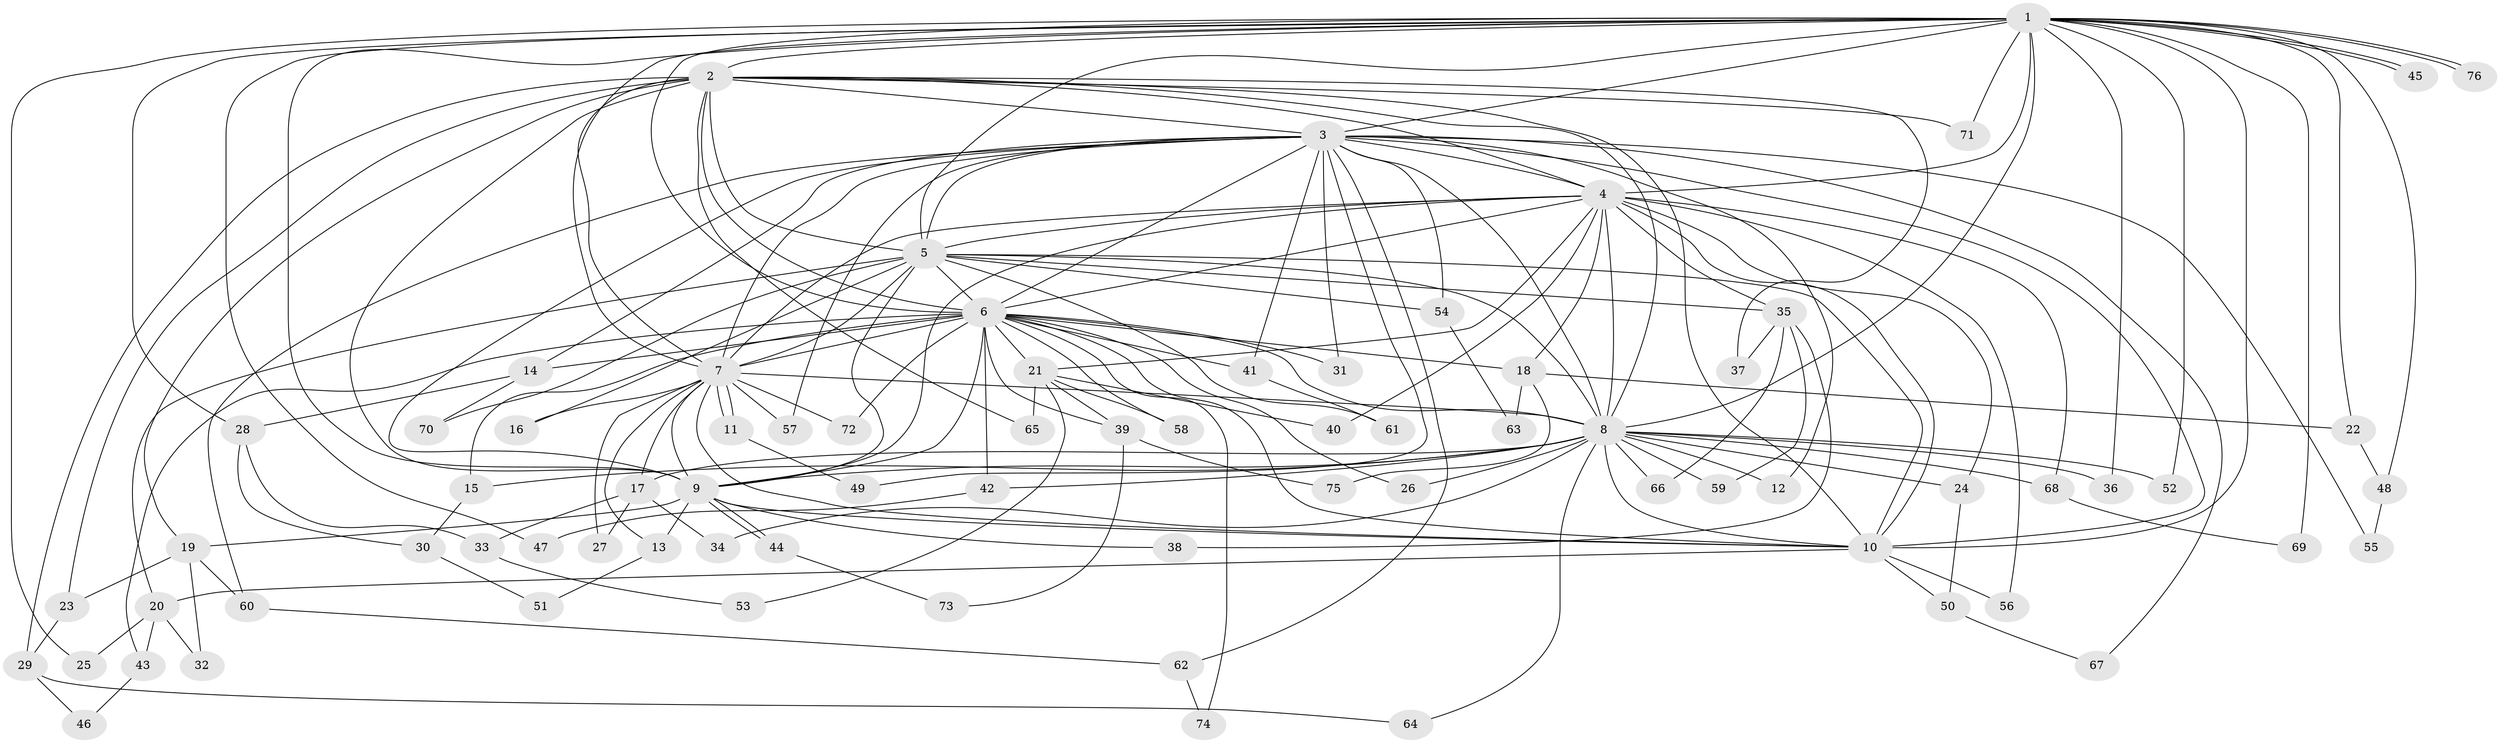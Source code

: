 // coarse degree distribution, {1: 0.2727272727272727, 2: 0.5, 13: 0.045454545454545456, 3: 0.045454545454545456, 10: 0.09090909090909091, 8: 0.045454545454545456}
// Generated by graph-tools (version 1.1) at 2025/50/03/04/25 21:50:00]
// undirected, 76 vertices, 177 edges
graph export_dot {
graph [start="1"]
  node [color=gray90,style=filled];
  1;
  2;
  3;
  4;
  5;
  6;
  7;
  8;
  9;
  10;
  11;
  12;
  13;
  14;
  15;
  16;
  17;
  18;
  19;
  20;
  21;
  22;
  23;
  24;
  25;
  26;
  27;
  28;
  29;
  30;
  31;
  32;
  33;
  34;
  35;
  36;
  37;
  38;
  39;
  40;
  41;
  42;
  43;
  44;
  45;
  46;
  47;
  48;
  49;
  50;
  51;
  52;
  53;
  54;
  55;
  56;
  57;
  58;
  59;
  60;
  61;
  62;
  63;
  64;
  65;
  66;
  67;
  68;
  69;
  70;
  71;
  72;
  73;
  74;
  75;
  76;
  1 -- 2;
  1 -- 3;
  1 -- 4;
  1 -- 5;
  1 -- 6;
  1 -- 7;
  1 -- 8;
  1 -- 9;
  1 -- 10;
  1 -- 22;
  1 -- 25;
  1 -- 28;
  1 -- 36;
  1 -- 45;
  1 -- 45;
  1 -- 47;
  1 -- 48;
  1 -- 52;
  1 -- 69;
  1 -- 71;
  1 -- 76;
  1 -- 76;
  2 -- 3;
  2 -- 4;
  2 -- 5;
  2 -- 6;
  2 -- 7;
  2 -- 8;
  2 -- 9;
  2 -- 10;
  2 -- 19;
  2 -- 23;
  2 -- 29;
  2 -- 37;
  2 -- 65;
  2 -- 71;
  3 -- 4;
  3 -- 5;
  3 -- 6;
  3 -- 7;
  3 -- 8;
  3 -- 9;
  3 -- 10;
  3 -- 12;
  3 -- 14;
  3 -- 31;
  3 -- 41;
  3 -- 49;
  3 -- 54;
  3 -- 55;
  3 -- 57;
  3 -- 60;
  3 -- 62;
  3 -- 67;
  4 -- 5;
  4 -- 6;
  4 -- 7;
  4 -- 8;
  4 -- 9;
  4 -- 10;
  4 -- 18;
  4 -- 21;
  4 -- 24;
  4 -- 35;
  4 -- 40;
  4 -- 56;
  4 -- 68;
  5 -- 6;
  5 -- 7;
  5 -- 8;
  5 -- 9;
  5 -- 10;
  5 -- 16;
  5 -- 20;
  5 -- 35;
  5 -- 54;
  5 -- 61;
  5 -- 70;
  6 -- 7;
  6 -- 8;
  6 -- 9;
  6 -- 10;
  6 -- 14;
  6 -- 15;
  6 -- 18;
  6 -- 21;
  6 -- 26;
  6 -- 31;
  6 -- 39;
  6 -- 41;
  6 -- 42;
  6 -- 43;
  6 -- 58;
  6 -- 72;
  6 -- 74;
  7 -- 8;
  7 -- 9;
  7 -- 10;
  7 -- 11;
  7 -- 11;
  7 -- 13;
  7 -- 16;
  7 -- 17;
  7 -- 27;
  7 -- 57;
  7 -- 72;
  8 -- 9;
  8 -- 10;
  8 -- 12;
  8 -- 15;
  8 -- 17;
  8 -- 24;
  8 -- 26;
  8 -- 34;
  8 -- 36;
  8 -- 42;
  8 -- 52;
  8 -- 59;
  8 -- 64;
  8 -- 66;
  8 -- 68;
  9 -- 10;
  9 -- 13;
  9 -- 19;
  9 -- 38;
  9 -- 44;
  9 -- 44;
  10 -- 20;
  10 -- 50;
  10 -- 56;
  11 -- 49;
  13 -- 51;
  14 -- 28;
  14 -- 70;
  15 -- 30;
  17 -- 27;
  17 -- 33;
  17 -- 34;
  18 -- 22;
  18 -- 63;
  18 -- 75;
  19 -- 23;
  19 -- 32;
  19 -- 60;
  20 -- 25;
  20 -- 32;
  20 -- 43;
  21 -- 39;
  21 -- 40;
  21 -- 53;
  21 -- 58;
  21 -- 65;
  22 -- 48;
  23 -- 29;
  24 -- 50;
  28 -- 30;
  28 -- 33;
  29 -- 46;
  29 -- 64;
  30 -- 51;
  33 -- 53;
  35 -- 37;
  35 -- 38;
  35 -- 59;
  35 -- 66;
  39 -- 73;
  39 -- 75;
  41 -- 61;
  42 -- 47;
  43 -- 46;
  44 -- 73;
  48 -- 55;
  50 -- 67;
  54 -- 63;
  60 -- 62;
  62 -- 74;
  68 -- 69;
}
